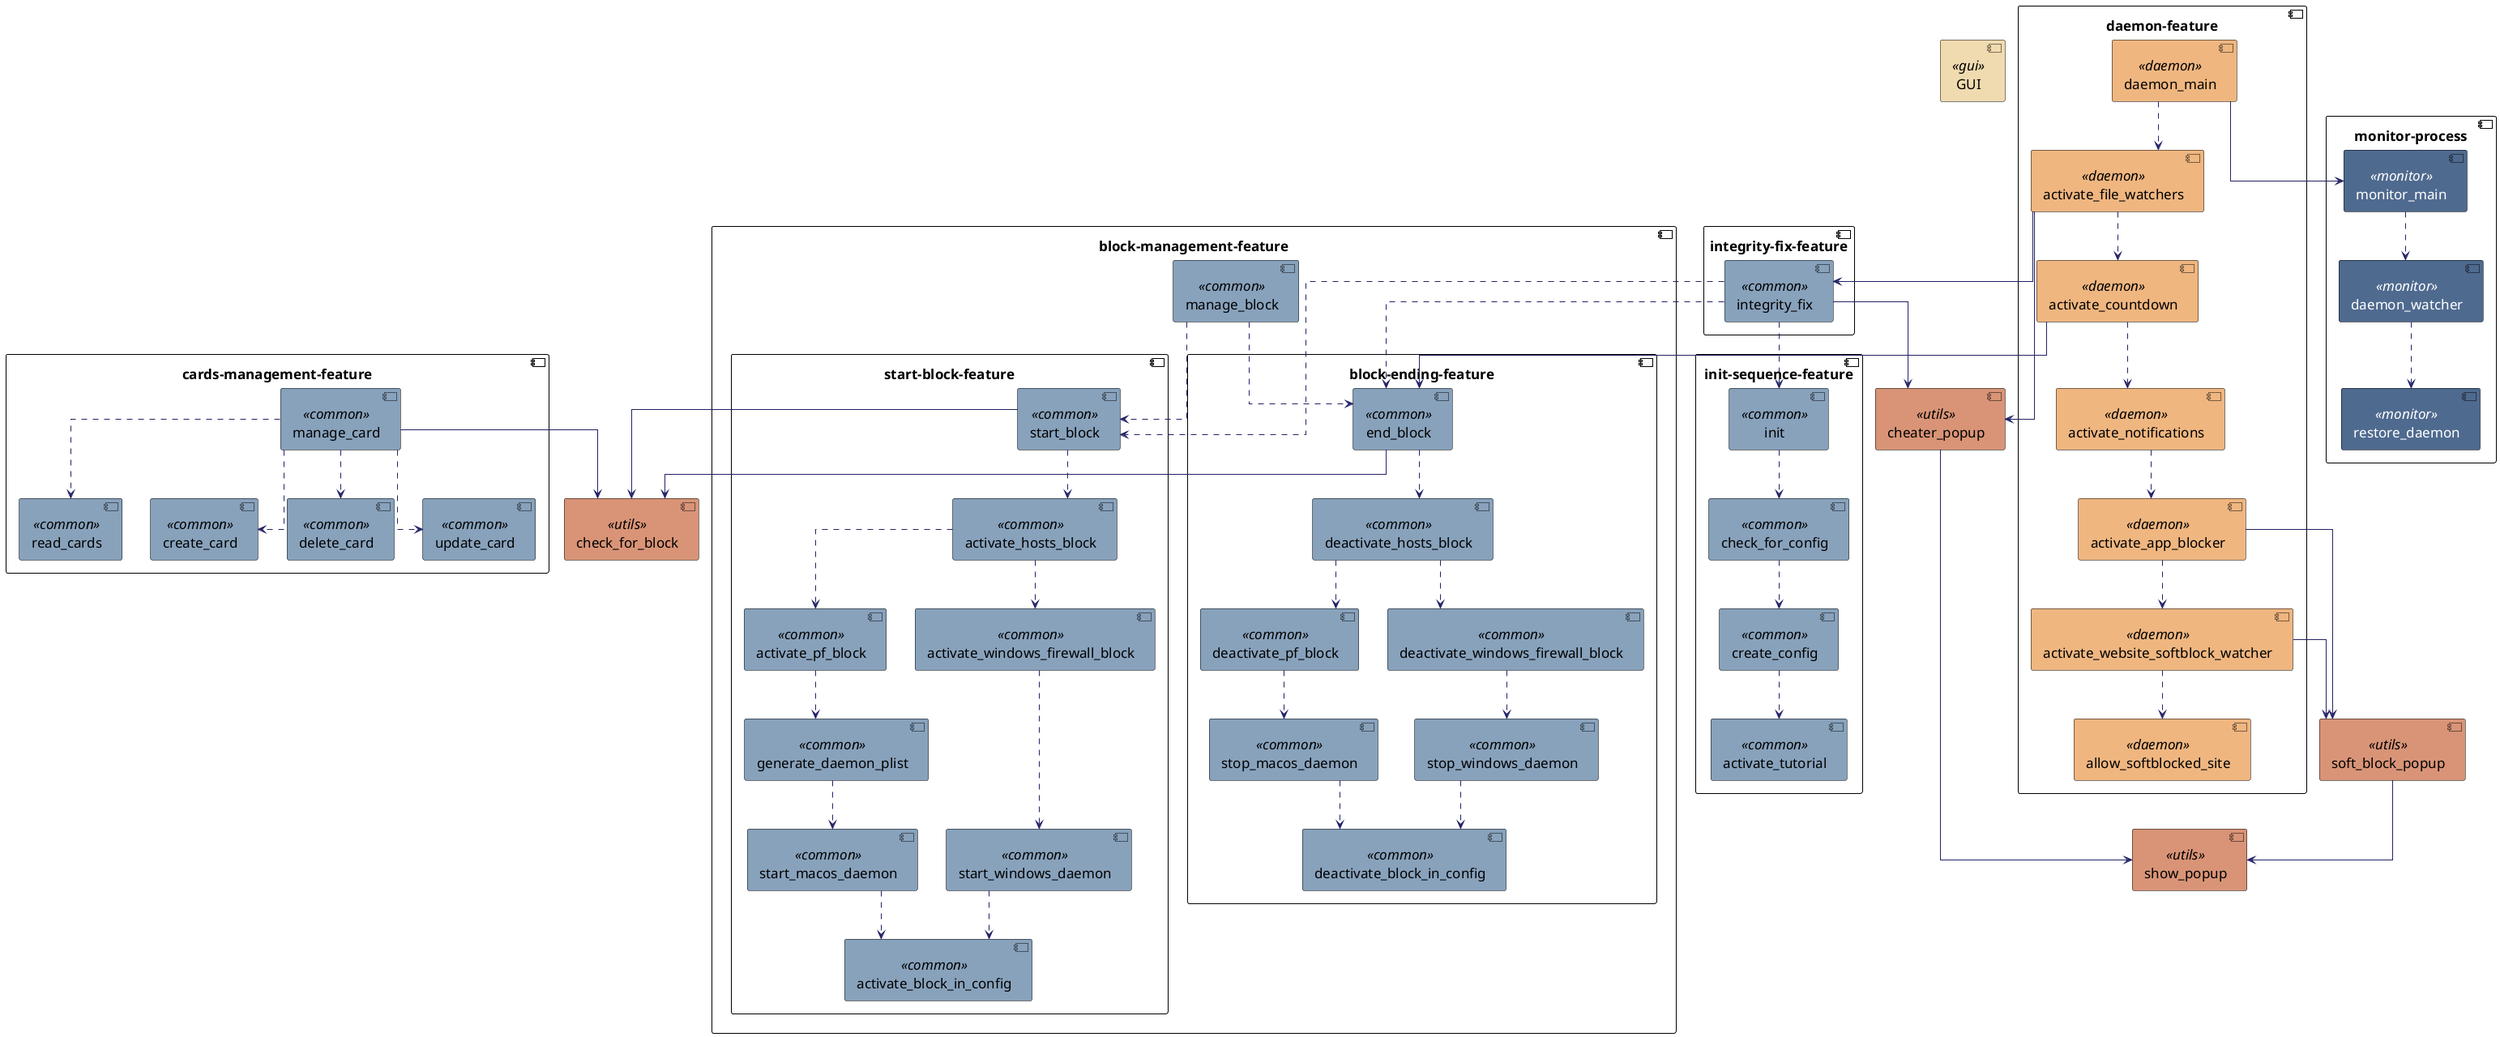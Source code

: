@startuml
skinparam componentStyle uml2
skinparam linetype ortho
skinparam ArrowFontStyle normal

skinparam component {
    FontColor          black
    FontColor<<monitor>> white
    AttributeFontColor black
    FontSize           17
    AttributeFontSize  15
    AttributeFontname  Droid Sans Mono
    BackgroundColor<<gui>> #f0dbb0
    BackgroundColor<<common>> #88a2bc
    BackgroundColor<<utils>> #d99477
    BackgroundColor<<daemon>> #efb680
    BackgroundColor<<monitor>> #4f6a8f
    BorderColor        black
    ArrowColor         #222266
}


[GUI] <<gui>>

[check_for_block] <<utils>>
[cheater_popup] <<utils>>
[soft_block_popup] <<utils>>
[show_popup] <<utils>>

[cheater_popup] --> [show_popup]
[soft_block_popup] --> [show_popup]

component init-sequence-feature {
    [init] <<common>>
    [check_for_config] <<common>>
    [create_config] <<common>>
    [activate_tutorial] <<common>>

    [init] .down.> [check_for_config]
    [check_for_config] .down.> [create_config]
    [create_config] .down.> [activate_tutorial]
}


component cards-management-feature {
    [manage_card] <<common>>
    [read_cards] <<common>>
    [create_card] <<common>>
    [delete_card] <<common>>
    [update_card] <<common>>

    [manage_card] --> [check_for_block]
    [manage_card] .down.> [create_card]
    [manage_card] .down.> [read_cards]
    [manage_card] .down.> [update_card]
    [manage_card] .down.> [delete_card]
}

component block-management-feature {
    [manage_block] <<common>>

    component start-block-feature {
        [start_block] <<common>>
        [activate_hosts_block] <<common>>
        [activate_pf_block] <<common>>
        [activate_windows_firewall_block] <<common>>
        [generate_daemon_plist] <<common>>
        [start_macos_daemon] <<common>>
        [start_windows_daemon] <<common>>
        [activate_block_in_config] <<common>>

        [manage_block] .down.> [start_block]

        [start_block] --> [check_for_block]
        [start_block] .down.> [activate_hosts_block]

        [activate_hosts_block] .down.> [activate_pf_block]
        [activate_hosts_block] .down.> [activate_windows_firewall_block]

        [activate_pf_block] .down.> [generate_daemon_plist]
        [activate_windows_firewall_block] .down.> [start_windows_daemon]

        [generate_daemon_plist] .down.> [start_macos_daemon]
        [start_macos_daemon] .down.> [activate_block_in_config]
        [start_windows_daemon] .down.> [activate_block_in_config]
    }

    component block-ending-feature {
        [end_block] <<common>>
        [deactivate_hosts_block] <<common>>
        [deactivate_pf_block] <<common>>
        [deactivate_windows_firewall_block] <<common>>
        [stop_macos_daemon] <<common>>
        [stop_windows_daemon] <<common>>
        [deactivate_block_in_config] <<common>>

        [manage_block] .down.> [end_block]

        [end_block] --> [check_for_block]
        [end_block] .down.> [deactivate_hosts_block]

        [deactivate_hosts_block] .down.> [deactivate_pf_block]
        [deactivate_hosts_block] .down.> [deactivate_windows_firewall_block]

        [deactivate_pf_block] .down.> [stop_macos_daemon]
        [deactivate_windows_firewall_block] .down.> [stop_windows_daemon]

        [stop_macos_daemon] .down.> [deactivate_block_in_config]
        [stop_windows_daemon] .down.> [deactivate_block_in_config]
    }
}


component integrity-fix-feature {
    [integrity_fix] <<common>>

    [integrity_fix] .down.> [init]
    [integrity_fix] --> [cheater_popup]
    [integrity_fix] .down.> [end_block]
    [integrity_fix] .down.> [start_block]
}


component monitor-process {
    [monitor_main] <<monitor>>
    [daemon_watcher] <<monitor>>
    [restore_daemon] <<monitor>>

    [monitor_main] .down.> [daemon_watcher]
    [daemon_watcher] .down.> [restore_daemon]
}


component daemon-feature {
    [daemon_main] <<daemon>>
    [activate_file_watchers] <<daemon>>
    [activate_countdown] <<daemon>>
    [activate_notifications] <<daemon>>
    [activate_app_blocker] <<daemon>>
    [activate_website_softblock_watcher] <<daemon>>
    [allow_softblocked_site] <<daemon>>

    [daemon_main] --> [monitor_main]
    [daemon_main] .down.> [activate_file_watchers]
    [activate_file_watchers] --> [integrity_fix]
    [activate_file_watchers] --> [cheater_popup]

    [activate_file_watchers] .down.> [activate_countdown]
    [activate_countdown] --> [end_block]

    [activate_countdown] .down.> [activate_notifications]
    [activate_notifications] .down.> [activate_app_blocker]
    [activate_app_blocker] --> [soft_block_popup]

    [activate_app_blocker] .down.> [activate_website_softblock_watcher]
    [activate_website_softblock_watcher] --> [soft_block_popup]
    [activate_website_softblock_watcher] .down.> [allow_softblocked_site]
}


@enduml
